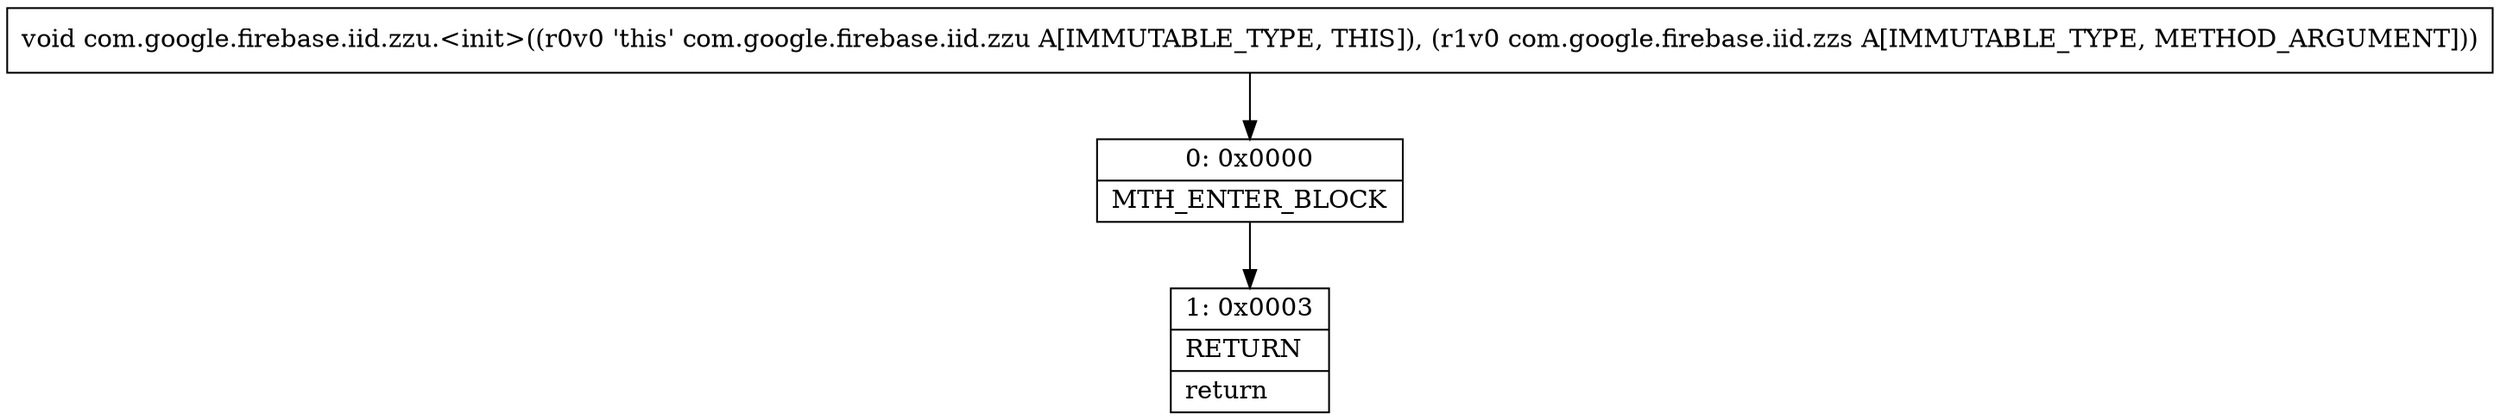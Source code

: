 digraph "CFG forcom.google.firebase.iid.zzu.\<init\>(Lcom\/google\/firebase\/iid\/zzs;)V" {
Node_0 [shape=record,label="{0\:\ 0x0000|MTH_ENTER_BLOCK\l}"];
Node_1 [shape=record,label="{1\:\ 0x0003|RETURN\l|return\l}"];
MethodNode[shape=record,label="{void com.google.firebase.iid.zzu.\<init\>((r0v0 'this' com.google.firebase.iid.zzu A[IMMUTABLE_TYPE, THIS]), (r1v0 com.google.firebase.iid.zzs A[IMMUTABLE_TYPE, METHOD_ARGUMENT])) }"];
MethodNode -> Node_0;
Node_0 -> Node_1;
}

